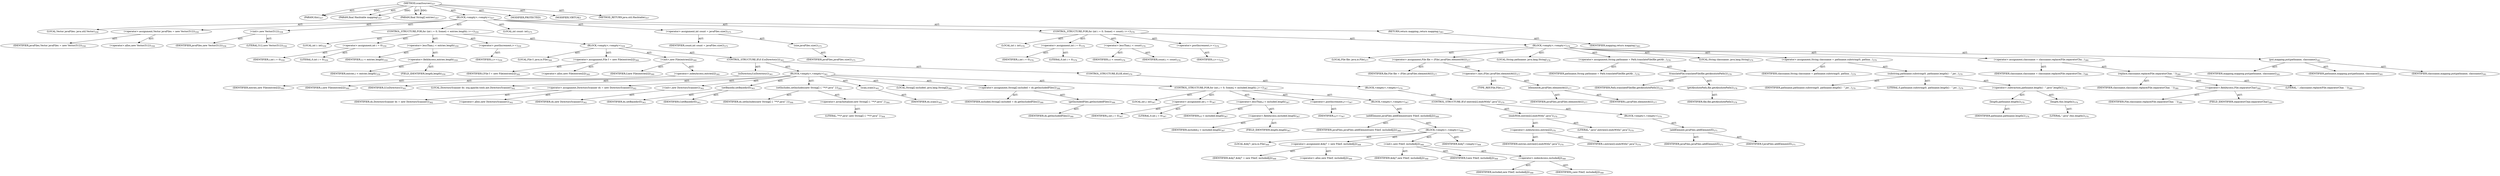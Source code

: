 digraph "scanSources" {  
"111669149718" [label = <(METHOD,scanSources)<SUB>357</SUB>> ]
"115964117025" [label = <(PARAM,this)<SUB>357</SUB>> ]
"115964117026" [label = <(PARAM,final Hashtable mapping)<SUB>357</SUB>> ]
"115964117027" [label = <(PARAM,final String[] entries)<SUB>357</SUB>> ]
"25769803826" [label = <(BLOCK,&lt;empty&gt;,&lt;empty&gt;)<SUB>357</SUB>> ]
"94489280541" [label = <(LOCAL,Vector javaFiles: java.util.Vector)<SUB>358</SUB>> ]
"30064771319" [label = <(&lt;operator&gt;.assignment,Vector javaFiles = new Vector(512))<SUB>358</SUB>> ]
"68719476926" [label = <(IDENTIFIER,javaFiles,Vector javaFiles = new Vector(512))<SUB>358</SUB>> ]
"30064771320" [label = <(&lt;operator&gt;.alloc,new Vector(512))<SUB>358</SUB>> ]
"30064771321" [label = <(&lt;init&gt;,new Vector(512))<SUB>358</SUB>> ]
"68719476927" [label = <(IDENTIFIER,javaFiles,new Vector(512))<SUB>358</SUB>> ]
"90194313255" [label = <(LITERAL,512,new Vector(512))<SUB>358</SUB>> ]
"47244640277" [label = <(CONTROL_STRUCTURE,FOR,for (int i = 0; Some(i &lt; entries.length); i++))<SUB>359</SUB>> ]
"94489280542" [label = <(LOCAL,int i: int)<SUB>359</SUB>> ]
"30064771322" [label = <(&lt;operator&gt;.assignment,int i = 0)<SUB>359</SUB>> ]
"68719476928" [label = <(IDENTIFIER,i,int i = 0)<SUB>359</SUB>> ]
"90194313256" [label = <(LITERAL,0,int i = 0)<SUB>359</SUB>> ]
"30064771323" [label = <(&lt;operator&gt;.lessThan,i &lt; entries.length)<SUB>359</SUB>> ]
"68719476929" [label = <(IDENTIFIER,i,i &lt; entries.length)<SUB>359</SUB>> ]
"30064771324" [label = <(&lt;operator&gt;.fieldAccess,entries.length)<SUB>359</SUB>> ]
"68719476930" [label = <(IDENTIFIER,entries,i &lt; entries.length)<SUB>359</SUB>> ]
"55834574907" [label = <(FIELD_IDENTIFIER,length,length)<SUB>359</SUB>> ]
"30064771325" [label = <(&lt;operator&gt;.postIncrement,i++)<SUB>359</SUB>> ]
"68719476931" [label = <(IDENTIFIER,i,i++)<SUB>359</SUB>> ]
"25769803827" [label = <(BLOCK,&lt;empty&gt;,&lt;empty&gt;)<SUB>359</SUB>> ]
"94489280543" [label = <(LOCAL,File f: java.io.File)<SUB>360</SUB>> ]
"30064771326" [label = <(&lt;operator&gt;.assignment,File f = new File(entries[i]))<SUB>360</SUB>> ]
"68719476932" [label = <(IDENTIFIER,f,File f = new File(entries[i]))<SUB>360</SUB>> ]
"30064771327" [label = <(&lt;operator&gt;.alloc,new File(entries[i]))<SUB>360</SUB>> ]
"30064771328" [label = <(&lt;init&gt;,new File(entries[i]))<SUB>360</SUB>> ]
"68719476933" [label = <(IDENTIFIER,f,new File(entries[i]))<SUB>360</SUB>> ]
"30064771329" [label = <(&lt;operator&gt;.indexAccess,entries[i])<SUB>360</SUB>> ]
"68719476934" [label = <(IDENTIFIER,entries,new File(entries[i]))<SUB>360</SUB>> ]
"68719476935" [label = <(IDENTIFIER,i,new File(entries[i]))<SUB>360</SUB>> ]
"47244640278" [label = <(CONTROL_STRUCTURE,IF,if (f.isDirectory()))<SUB>361</SUB>> ]
"30064771330" [label = <(isDirectory,f.isDirectory())<SUB>361</SUB>> ]
"68719476936" [label = <(IDENTIFIER,f,f.isDirectory())<SUB>361</SUB>> ]
"25769803828" [label = <(BLOCK,&lt;empty&gt;,&lt;empty&gt;)<SUB>361</SUB>> ]
"94489280544" [label = <(LOCAL,DirectoryScanner ds: org.apache.tools.ant.DirectoryScanner)<SUB>362</SUB>> ]
"30064771331" [label = <(&lt;operator&gt;.assignment,DirectoryScanner ds = new DirectoryScanner())<SUB>362</SUB>> ]
"68719476937" [label = <(IDENTIFIER,ds,DirectoryScanner ds = new DirectoryScanner())<SUB>362</SUB>> ]
"30064771332" [label = <(&lt;operator&gt;.alloc,new DirectoryScanner())<SUB>362</SUB>> ]
"30064771333" [label = <(&lt;init&gt;,new DirectoryScanner())<SUB>362</SUB>> ]
"68719476938" [label = <(IDENTIFIER,ds,new DirectoryScanner())<SUB>362</SUB>> ]
"30064771334" [label = <(setBasedir,setBasedir(f))<SUB>363</SUB>> ]
"68719476939" [label = <(IDENTIFIER,ds,setBasedir(f))<SUB>363</SUB>> ]
"68719476940" [label = <(IDENTIFIER,f,setBasedir(f))<SUB>363</SUB>> ]
"30064771335" [label = <(setIncludes,setIncludes(new String[] { &quot;**/*.java&quot; }))<SUB>364</SUB>> ]
"68719476941" [label = <(IDENTIFIER,ds,setIncludes(new String[] { &quot;**/*.java&quot; }))<SUB>364</SUB>> ]
"30064771336" [label = <(&lt;operator&gt;.arrayInitializer,new String[] { &quot;**/*.java&quot; })<SUB>364</SUB>> ]
"90194313257" [label = <(LITERAL,&quot;**/*.java&quot;,new String[] { &quot;**/*.java&quot; })<SUB>364</SUB>> ]
"30064771337" [label = <(scan,scan())<SUB>365</SUB>> ]
"68719476942" [label = <(IDENTIFIER,ds,scan())<SUB>365</SUB>> ]
"94489280545" [label = <(LOCAL,String[] included: java.lang.String[])<SUB>366</SUB>> ]
"30064771338" [label = <(&lt;operator&gt;.assignment,String[] included = ds.getIncludedFiles())<SUB>366</SUB>> ]
"68719476943" [label = <(IDENTIFIER,included,String[] included = ds.getIncludedFiles())<SUB>366</SUB>> ]
"30064771339" [label = <(getIncludedFiles,getIncludedFiles())<SUB>366</SUB>> ]
"68719476944" [label = <(IDENTIFIER,ds,getIncludedFiles())<SUB>366</SUB>> ]
"47244640279" [label = <(CONTROL_STRUCTURE,FOR,for (int j = 0; Some(j &lt; included.length); j++))<SUB>367</SUB>> ]
"94489280546" [label = <(LOCAL,int j: int)<SUB>367</SUB>> ]
"30064771340" [label = <(&lt;operator&gt;.assignment,int j = 0)<SUB>367</SUB>> ]
"68719476945" [label = <(IDENTIFIER,j,int j = 0)<SUB>367</SUB>> ]
"90194313258" [label = <(LITERAL,0,int j = 0)<SUB>367</SUB>> ]
"30064771341" [label = <(&lt;operator&gt;.lessThan,j &lt; included.length)<SUB>367</SUB>> ]
"68719476946" [label = <(IDENTIFIER,j,j &lt; included.length)<SUB>367</SUB>> ]
"30064771342" [label = <(&lt;operator&gt;.fieldAccess,included.length)<SUB>367</SUB>> ]
"68719476947" [label = <(IDENTIFIER,included,j &lt; included.length)<SUB>367</SUB>> ]
"55834574908" [label = <(FIELD_IDENTIFIER,length,length)<SUB>367</SUB>> ]
"30064771343" [label = <(&lt;operator&gt;.postIncrement,j++)<SUB>367</SUB>> ]
"68719476948" [label = <(IDENTIFIER,j,j++)<SUB>367</SUB>> ]
"25769803829" [label = <(BLOCK,&lt;empty&gt;,&lt;empty&gt;)<SUB>367</SUB>> ]
"30064771344" [label = <(addElement,javaFiles.addElement(new File(f, included[j])))<SUB>368</SUB>> ]
"68719476949" [label = <(IDENTIFIER,javaFiles,javaFiles.addElement(new File(f, included[j])))<SUB>368</SUB>> ]
"25769803830" [label = <(BLOCK,&lt;empty&gt;,&lt;empty&gt;)<SUB>368</SUB>> ]
"94489280547" [label = <(LOCAL,$obj7: java.io.File)<SUB>368</SUB>> ]
"30064771345" [label = <(&lt;operator&gt;.assignment,$obj7 = new File(f, included[j]))<SUB>368</SUB>> ]
"68719476950" [label = <(IDENTIFIER,$obj7,$obj7 = new File(f, included[j]))<SUB>368</SUB>> ]
"30064771346" [label = <(&lt;operator&gt;.alloc,new File(f, included[j]))<SUB>368</SUB>> ]
"30064771347" [label = <(&lt;init&gt;,new File(f, included[j]))<SUB>368</SUB>> ]
"68719476951" [label = <(IDENTIFIER,$obj7,new File(f, included[j]))<SUB>368</SUB>> ]
"68719476952" [label = <(IDENTIFIER,f,new File(f, included[j]))<SUB>368</SUB>> ]
"30064771348" [label = <(&lt;operator&gt;.indexAccess,included[j])<SUB>368</SUB>> ]
"68719476953" [label = <(IDENTIFIER,included,new File(f, included[j]))<SUB>368</SUB>> ]
"68719476954" [label = <(IDENTIFIER,j,new File(f, included[j]))<SUB>368</SUB>> ]
"68719476955" [label = <(IDENTIFIER,$obj7,&lt;empty&gt;)<SUB>368</SUB>> ]
"47244640280" [label = <(CONTROL_STRUCTURE,ELSE,else)<SUB>370</SUB>> ]
"25769803831" [label = <(BLOCK,&lt;empty&gt;,&lt;empty&gt;)<SUB>370</SUB>> ]
"47244640281" [label = <(CONTROL_STRUCTURE,IF,if (entries[i].endsWith(&quot;.java&quot;)))<SUB>370</SUB>> ]
"30064771349" [label = <(endsWith,entries[i].endsWith(&quot;.java&quot;))<SUB>370</SUB>> ]
"30064771350" [label = <(&lt;operator&gt;.indexAccess,entries[i])<SUB>370</SUB>> ]
"68719476956" [label = <(IDENTIFIER,entries,entries[i].endsWith(&quot;.java&quot;))<SUB>370</SUB>> ]
"68719476957" [label = <(IDENTIFIER,i,entries[i].endsWith(&quot;.java&quot;))<SUB>370</SUB>> ]
"90194313259" [label = <(LITERAL,&quot;.java&quot;,entries[i].endsWith(&quot;.java&quot;))<SUB>370</SUB>> ]
"25769803832" [label = <(BLOCK,&lt;empty&gt;,&lt;empty&gt;)<SUB>370</SUB>> ]
"30064771351" [label = <(addElement,javaFiles.addElement(f))<SUB>371</SUB>> ]
"68719476958" [label = <(IDENTIFIER,javaFiles,javaFiles.addElement(f))<SUB>371</SUB>> ]
"68719476959" [label = <(IDENTIFIER,f,javaFiles.addElement(f))<SUB>371</SUB>> ]
"94489280548" [label = <(LOCAL,int count: int)<SUB>375</SUB>> ]
"30064771352" [label = <(&lt;operator&gt;.assignment,int count = javaFiles.size())<SUB>375</SUB>> ]
"68719476960" [label = <(IDENTIFIER,count,int count = javaFiles.size())<SUB>375</SUB>> ]
"30064771353" [label = <(size,javaFiles.size())<SUB>375</SUB>> ]
"68719476961" [label = <(IDENTIFIER,javaFiles,javaFiles.size())<SUB>375</SUB>> ]
"47244640282" [label = <(CONTROL_STRUCTURE,FOR,for (int i = 0; Some(i &lt; count); i++))<SUB>376</SUB>> ]
"94489280549" [label = <(LOCAL,int i: int)<SUB>376</SUB>> ]
"30064771354" [label = <(&lt;operator&gt;.assignment,int i = 0)<SUB>376</SUB>> ]
"68719476962" [label = <(IDENTIFIER,i,int i = 0)<SUB>376</SUB>> ]
"90194313260" [label = <(LITERAL,0,int i = 0)<SUB>376</SUB>> ]
"30064771355" [label = <(&lt;operator&gt;.lessThan,i &lt; count)<SUB>376</SUB>> ]
"68719476963" [label = <(IDENTIFIER,i,i &lt; count)<SUB>376</SUB>> ]
"68719476964" [label = <(IDENTIFIER,count,i &lt; count)<SUB>376</SUB>> ]
"30064771356" [label = <(&lt;operator&gt;.postIncrement,i++)<SUB>376</SUB>> ]
"68719476965" [label = <(IDENTIFIER,i,i++)<SUB>376</SUB>> ]
"25769803833" [label = <(BLOCK,&lt;empty&gt;,&lt;empty&gt;)<SUB>376</SUB>> ]
"94489280550" [label = <(LOCAL,File file: java.io.File)<SUB>377</SUB>> ]
"30064771357" [label = <(&lt;operator&gt;.assignment,File file = (File) javaFiles.elementAt(i))<SUB>377</SUB>> ]
"68719476966" [label = <(IDENTIFIER,file,File file = (File) javaFiles.elementAt(i))<SUB>377</SUB>> ]
"30064771358" [label = <(&lt;operator&gt;.cast,(File) javaFiles.elementAt(i))<SUB>377</SUB>> ]
"180388626433" [label = <(TYPE_REF,File,File)<SUB>377</SUB>> ]
"30064771359" [label = <(elementAt,javaFiles.elementAt(i))<SUB>377</SUB>> ]
"68719476967" [label = <(IDENTIFIER,javaFiles,javaFiles.elementAt(i))<SUB>377</SUB>> ]
"68719476968" [label = <(IDENTIFIER,i,javaFiles.elementAt(i))<SUB>377</SUB>> ]
"94489280551" [label = <(LOCAL,String pathname: java.lang.String)<SUB>378</SUB>> ]
"30064771360" [label = <(&lt;operator&gt;.assignment,String pathname = Path.translateFile(file.getAb...)<SUB>378</SUB>> ]
"68719476969" [label = <(IDENTIFIER,pathname,String pathname = Path.translateFile(file.getAb...)<SUB>378</SUB>> ]
"30064771361" [label = <(translateFile,translateFile(file.getAbsolutePath()))<SUB>378</SUB>> ]
"68719476970" [label = <(IDENTIFIER,Path,translateFile(file.getAbsolutePath()))<SUB>378</SUB>> ]
"30064771362" [label = <(getAbsolutePath,file.getAbsolutePath())<SUB>378</SUB>> ]
"68719476971" [label = <(IDENTIFIER,file,file.getAbsolutePath())<SUB>378</SUB>> ]
"94489280552" [label = <(LOCAL,String classname: java.lang.String)<SUB>379</SUB>> ]
"30064771363" [label = <(&lt;operator&gt;.assignment,String classname = pathname.substring(0, pathna...)<SUB>379</SUB>> ]
"68719476972" [label = <(IDENTIFIER,classname,String classname = pathname.substring(0, pathna...)<SUB>379</SUB>> ]
"30064771364" [label = <(substring,pathname.substring(0, pathname.length() - &quot;.jav...)<SUB>379</SUB>> ]
"68719476973" [label = <(IDENTIFIER,pathname,pathname.substring(0, pathname.length() - &quot;.jav...)<SUB>379</SUB>> ]
"90194313261" [label = <(LITERAL,0,pathname.substring(0, pathname.length() - &quot;.jav...)<SUB>379</SUB>> ]
"30064771365" [label = <(&lt;operator&gt;.subtraction,pathname.length() - &quot;.java&quot;.length())<SUB>379</SUB>> ]
"30064771366" [label = <(length,pathname.length())<SUB>379</SUB>> ]
"68719476974" [label = <(IDENTIFIER,pathname,pathname.length())<SUB>379</SUB>> ]
"30064771367" [label = <(length,this.length())<SUB>379</SUB>> ]
"90194313262" [label = <(LITERAL,&quot;.java&quot;,this.length())<SUB>379</SUB>> ]
"30064771368" [label = <(&lt;operator&gt;.assignment,classname = classname.replace(File.separatorCha...)<SUB>380</SUB>> ]
"68719476975" [label = <(IDENTIFIER,classname,classname = classname.replace(File.separatorCha...)<SUB>380</SUB>> ]
"30064771369" [label = <(replace,classname.replace(File.separatorChar, '.'))<SUB>380</SUB>> ]
"68719476976" [label = <(IDENTIFIER,classname,classname.replace(File.separatorChar, '.'))<SUB>380</SUB>> ]
"30064771370" [label = <(&lt;operator&gt;.fieldAccess,File.separatorChar)<SUB>380</SUB>> ]
"68719476977" [label = <(IDENTIFIER,File,classname.replace(File.separatorChar, '.'))<SUB>380</SUB>> ]
"55834574909" [label = <(FIELD_IDENTIFIER,separatorChar,separatorChar)<SUB>380</SUB>> ]
"90194313263" [label = <(LITERAL,'.',classname.replace(File.separatorChar, '.'))<SUB>380</SUB>> ]
"30064771371" [label = <(put,mapping.put(pathname, classname))<SUB>381</SUB>> ]
"68719476978" [label = <(IDENTIFIER,mapping,mapping.put(pathname, classname))<SUB>381</SUB>> ]
"68719476979" [label = <(IDENTIFIER,pathname,mapping.put(pathname, classname))<SUB>381</SUB>> ]
"68719476980" [label = <(IDENTIFIER,classname,mapping.put(pathname, classname))<SUB>381</SUB>> ]
"146028888071" [label = <(RETURN,return mapping;,return mapping;)<SUB>383</SUB>> ]
"68719476981" [label = <(IDENTIFIER,mapping,return mapping;)<SUB>383</SUB>> ]
"133143986229" [label = <(MODIFIER,PROTECTED)> ]
"133143986230" [label = <(MODIFIER,VIRTUAL)> ]
"128849018902" [label = <(METHOD_RETURN,java.util.Hashtable)<SUB>357</SUB>> ]
  "111669149718" -> "115964117025"  [ label = "AST: "] 
  "111669149718" -> "115964117026"  [ label = "AST: "] 
  "111669149718" -> "115964117027"  [ label = "AST: "] 
  "111669149718" -> "25769803826"  [ label = "AST: "] 
  "111669149718" -> "133143986229"  [ label = "AST: "] 
  "111669149718" -> "133143986230"  [ label = "AST: "] 
  "111669149718" -> "128849018902"  [ label = "AST: "] 
  "25769803826" -> "94489280541"  [ label = "AST: "] 
  "25769803826" -> "30064771319"  [ label = "AST: "] 
  "25769803826" -> "30064771321"  [ label = "AST: "] 
  "25769803826" -> "47244640277"  [ label = "AST: "] 
  "25769803826" -> "94489280548"  [ label = "AST: "] 
  "25769803826" -> "30064771352"  [ label = "AST: "] 
  "25769803826" -> "47244640282"  [ label = "AST: "] 
  "25769803826" -> "146028888071"  [ label = "AST: "] 
  "30064771319" -> "68719476926"  [ label = "AST: "] 
  "30064771319" -> "30064771320"  [ label = "AST: "] 
  "30064771321" -> "68719476927"  [ label = "AST: "] 
  "30064771321" -> "90194313255"  [ label = "AST: "] 
  "47244640277" -> "94489280542"  [ label = "AST: "] 
  "47244640277" -> "30064771322"  [ label = "AST: "] 
  "47244640277" -> "30064771323"  [ label = "AST: "] 
  "47244640277" -> "30064771325"  [ label = "AST: "] 
  "47244640277" -> "25769803827"  [ label = "AST: "] 
  "30064771322" -> "68719476928"  [ label = "AST: "] 
  "30064771322" -> "90194313256"  [ label = "AST: "] 
  "30064771323" -> "68719476929"  [ label = "AST: "] 
  "30064771323" -> "30064771324"  [ label = "AST: "] 
  "30064771324" -> "68719476930"  [ label = "AST: "] 
  "30064771324" -> "55834574907"  [ label = "AST: "] 
  "30064771325" -> "68719476931"  [ label = "AST: "] 
  "25769803827" -> "94489280543"  [ label = "AST: "] 
  "25769803827" -> "30064771326"  [ label = "AST: "] 
  "25769803827" -> "30064771328"  [ label = "AST: "] 
  "25769803827" -> "47244640278"  [ label = "AST: "] 
  "30064771326" -> "68719476932"  [ label = "AST: "] 
  "30064771326" -> "30064771327"  [ label = "AST: "] 
  "30064771328" -> "68719476933"  [ label = "AST: "] 
  "30064771328" -> "30064771329"  [ label = "AST: "] 
  "30064771329" -> "68719476934"  [ label = "AST: "] 
  "30064771329" -> "68719476935"  [ label = "AST: "] 
  "47244640278" -> "30064771330"  [ label = "AST: "] 
  "47244640278" -> "25769803828"  [ label = "AST: "] 
  "47244640278" -> "47244640280"  [ label = "AST: "] 
  "30064771330" -> "68719476936"  [ label = "AST: "] 
  "25769803828" -> "94489280544"  [ label = "AST: "] 
  "25769803828" -> "30064771331"  [ label = "AST: "] 
  "25769803828" -> "30064771333"  [ label = "AST: "] 
  "25769803828" -> "30064771334"  [ label = "AST: "] 
  "25769803828" -> "30064771335"  [ label = "AST: "] 
  "25769803828" -> "30064771337"  [ label = "AST: "] 
  "25769803828" -> "94489280545"  [ label = "AST: "] 
  "25769803828" -> "30064771338"  [ label = "AST: "] 
  "25769803828" -> "47244640279"  [ label = "AST: "] 
  "30064771331" -> "68719476937"  [ label = "AST: "] 
  "30064771331" -> "30064771332"  [ label = "AST: "] 
  "30064771333" -> "68719476938"  [ label = "AST: "] 
  "30064771334" -> "68719476939"  [ label = "AST: "] 
  "30064771334" -> "68719476940"  [ label = "AST: "] 
  "30064771335" -> "68719476941"  [ label = "AST: "] 
  "30064771335" -> "30064771336"  [ label = "AST: "] 
  "30064771336" -> "90194313257"  [ label = "AST: "] 
  "30064771337" -> "68719476942"  [ label = "AST: "] 
  "30064771338" -> "68719476943"  [ label = "AST: "] 
  "30064771338" -> "30064771339"  [ label = "AST: "] 
  "30064771339" -> "68719476944"  [ label = "AST: "] 
  "47244640279" -> "94489280546"  [ label = "AST: "] 
  "47244640279" -> "30064771340"  [ label = "AST: "] 
  "47244640279" -> "30064771341"  [ label = "AST: "] 
  "47244640279" -> "30064771343"  [ label = "AST: "] 
  "47244640279" -> "25769803829"  [ label = "AST: "] 
  "30064771340" -> "68719476945"  [ label = "AST: "] 
  "30064771340" -> "90194313258"  [ label = "AST: "] 
  "30064771341" -> "68719476946"  [ label = "AST: "] 
  "30064771341" -> "30064771342"  [ label = "AST: "] 
  "30064771342" -> "68719476947"  [ label = "AST: "] 
  "30064771342" -> "55834574908"  [ label = "AST: "] 
  "30064771343" -> "68719476948"  [ label = "AST: "] 
  "25769803829" -> "30064771344"  [ label = "AST: "] 
  "30064771344" -> "68719476949"  [ label = "AST: "] 
  "30064771344" -> "25769803830"  [ label = "AST: "] 
  "25769803830" -> "94489280547"  [ label = "AST: "] 
  "25769803830" -> "30064771345"  [ label = "AST: "] 
  "25769803830" -> "30064771347"  [ label = "AST: "] 
  "25769803830" -> "68719476955"  [ label = "AST: "] 
  "30064771345" -> "68719476950"  [ label = "AST: "] 
  "30064771345" -> "30064771346"  [ label = "AST: "] 
  "30064771347" -> "68719476951"  [ label = "AST: "] 
  "30064771347" -> "68719476952"  [ label = "AST: "] 
  "30064771347" -> "30064771348"  [ label = "AST: "] 
  "30064771348" -> "68719476953"  [ label = "AST: "] 
  "30064771348" -> "68719476954"  [ label = "AST: "] 
  "47244640280" -> "25769803831"  [ label = "AST: "] 
  "25769803831" -> "47244640281"  [ label = "AST: "] 
  "47244640281" -> "30064771349"  [ label = "AST: "] 
  "47244640281" -> "25769803832"  [ label = "AST: "] 
  "30064771349" -> "30064771350"  [ label = "AST: "] 
  "30064771349" -> "90194313259"  [ label = "AST: "] 
  "30064771350" -> "68719476956"  [ label = "AST: "] 
  "30064771350" -> "68719476957"  [ label = "AST: "] 
  "25769803832" -> "30064771351"  [ label = "AST: "] 
  "30064771351" -> "68719476958"  [ label = "AST: "] 
  "30064771351" -> "68719476959"  [ label = "AST: "] 
  "30064771352" -> "68719476960"  [ label = "AST: "] 
  "30064771352" -> "30064771353"  [ label = "AST: "] 
  "30064771353" -> "68719476961"  [ label = "AST: "] 
  "47244640282" -> "94489280549"  [ label = "AST: "] 
  "47244640282" -> "30064771354"  [ label = "AST: "] 
  "47244640282" -> "30064771355"  [ label = "AST: "] 
  "47244640282" -> "30064771356"  [ label = "AST: "] 
  "47244640282" -> "25769803833"  [ label = "AST: "] 
  "30064771354" -> "68719476962"  [ label = "AST: "] 
  "30064771354" -> "90194313260"  [ label = "AST: "] 
  "30064771355" -> "68719476963"  [ label = "AST: "] 
  "30064771355" -> "68719476964"  [ label = "AST: "] 
  "30064771356" -> "68719476965"  [ label = "AST: "] 
  "25769803833" -> "94489280550"  [ label = "AST: "] 
  "25769803833" -> "30064771357"  [ label = "AST: "] 
  "25769803833" -> "94489280551"  [ label = "AST: "] 
  "25769803833" -> "30064771360"  [ label = "AST: "] 
  "25769803833" -> "94489280552"  [ label = "AST: "] 
  "25769803833" -> "30064771363"  [ label = "AST: "] 
  "25769803833" -> "30064771368"  [ label = "AST: "] 
  "25769803833" -> "30064771371"  [ label = "AST: "] 
  "30064771357" -> "68719476966"  [ label = "AST: "] 
  "30064771357" -> "30064771358"  [ label = "AST: "] 
  "30064771358" -> "180388626433"  [ label = "AST: "] 
  "30064771358" -> "30064771359"  [ label = "AST: "] 
  "30064771359" -> "68719476967"  [ label = "AST: "] 
  "30064771359" -> "68719476968"  [ label = "AST: "] 
  "30064771360" -> "68719476969"  [ label = "AST: "] 
  "30064771360" -> "30064771361"  [ label = "AST: "] 
  "30064771361" -> "68719476970"  [ label = "AST: "] 
  "30064771361" -> "30064771362"  [ label = "AST: "] 
  "30064771362" -> "68719476971"  [ label = "AST: "] 
  "30064771363" -> "68719476972"  [ label = "AST: "] 
  "30064771363" -> "30064771364"  [ label = "AST: "] 
  "30064771364" -> "68719476973"  [ label = "AST: "] 
  "30064771364" -> "90194313261"  [ label = "AST: "] 
  "30064771364" -> "30064771365"  [ label = "AST: "] 
  "30064771365" -> "30064771366"  [ label = "AST: "] 
  "30064771365" -> "30064771367"  [ label = "AST: "] 
  "30064771366" -> "68719476974"  [ label = "AST: "] 
  "30064771367" -> "90194313262"  [ label = "AST: "] 
  "30064771368" -> "68719476975"  [ label = "AST: "] 
  "30064771368" -> "30064771369"  [ label = "AST: "] 
  "30064771369" -> "68719476976"  [ label = "AST: "] 
  "30064771369" -> "30064771370"  [ label = "AST: "] 
  "30064771369" -> "90194313263"  [ label = "AST: "] 
  "30064771370" -> "68719476977"  [ label = "AST: "] 
  "30064771370" -> "55834574909"  [ label = "AST: "] 
  "30064771371" -> "68719476978"  [ label = "AST: "] 
  "30064771371" -> "68719476979"  [ label = "AST: "] 
  "30064771371" -> "68719476980"  [ label = "AST: "] 
  "146028888071" -> "68719476981"  [ label = "AST: "] 
  "111669149718" -> "115964117025"  [ label = "DDG: "] 
  "111669149718" -> "115964117026"  [ label = "DDG: "] 
  "111669149718" -> "115964117027"  [ label = "DDG: "] 
}
